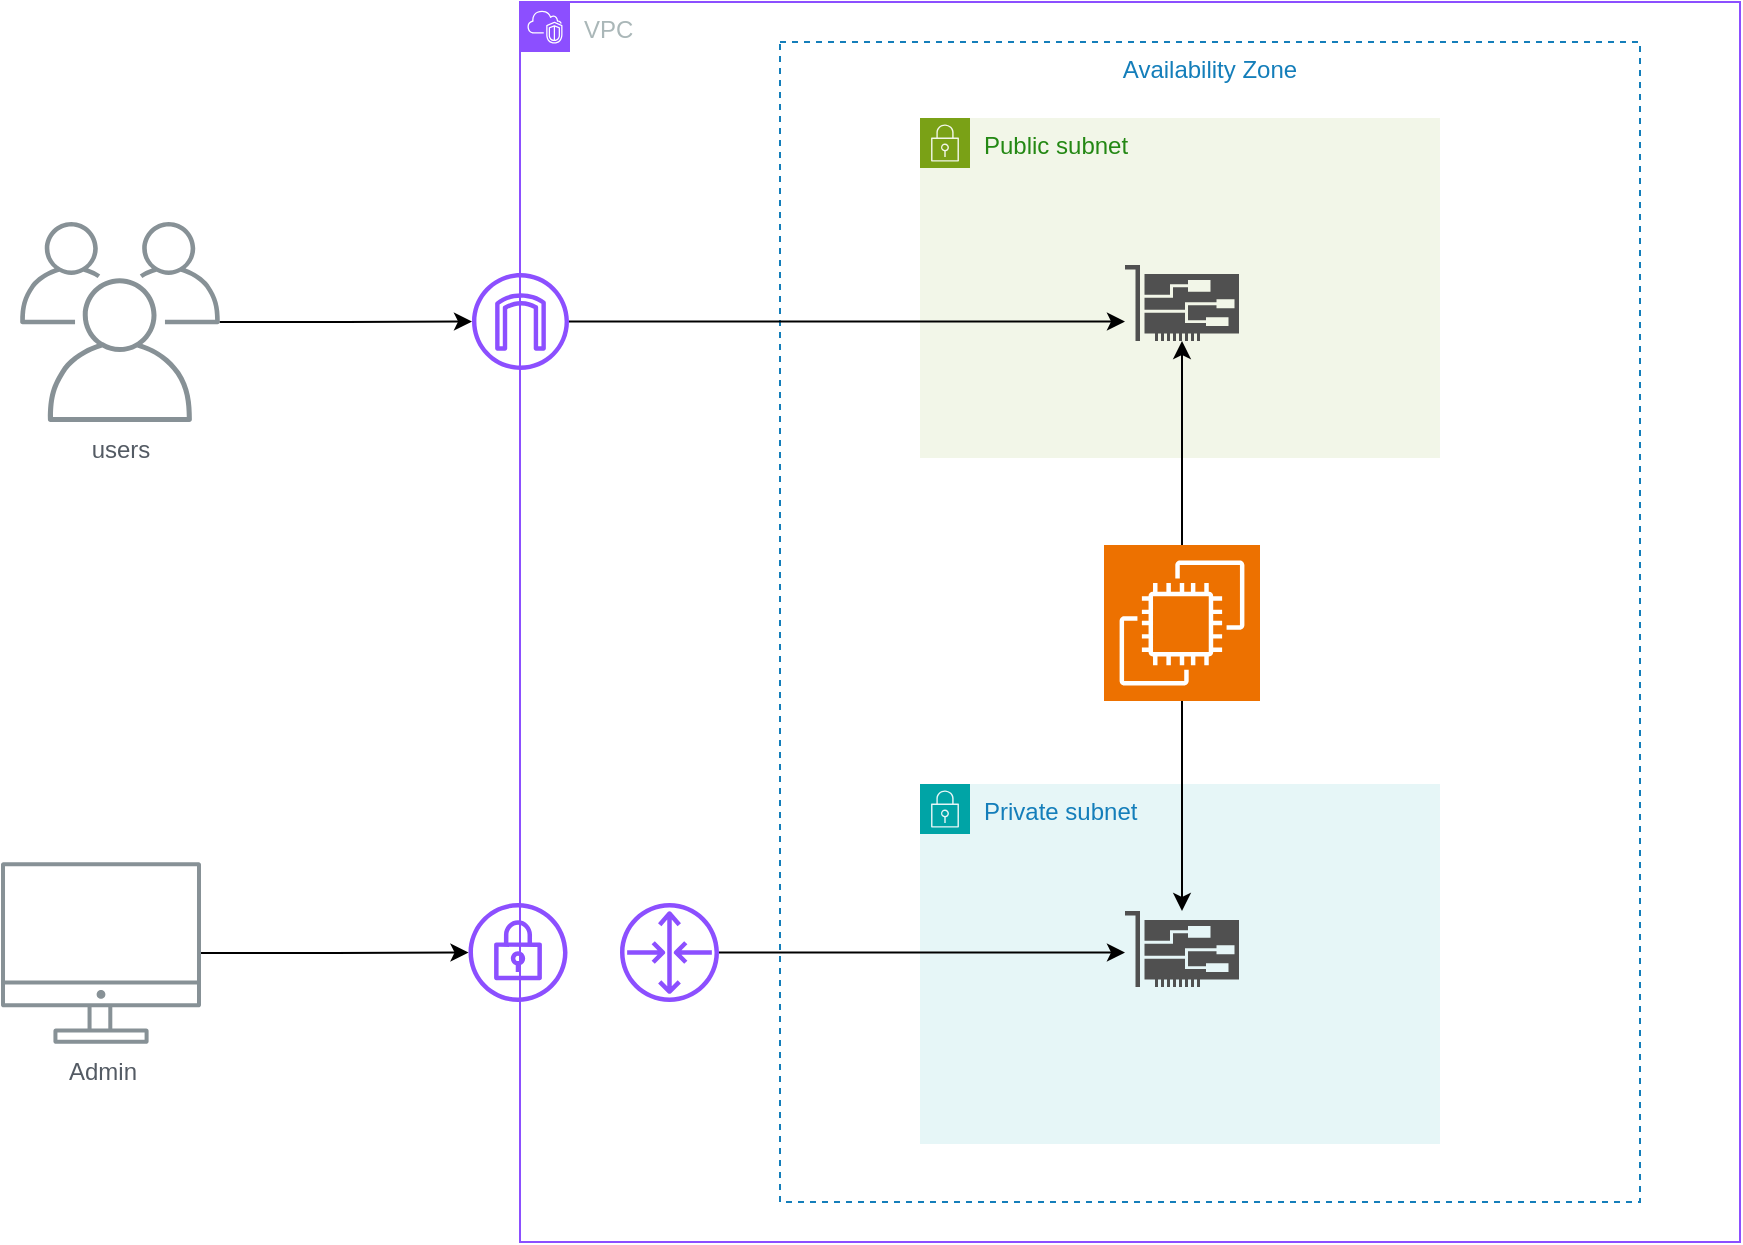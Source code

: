 <mxfile version="24.2.5" type="github">
  <diagram id="Ht1M8jgEwFfnCIfOTk4-" name="Page-1">
    <mxGraphModel dx="1434" dy="738" grid="1" gridSize="10" guides="1" tooltips="1" connect="1" arrows="1" fold="1" page="1" pageScale="1" pageWidth="1169" pageHeight="827" math="0" shadow="0">
      <root>
        <mxCell id="0" />
        <mxCell id="1" parent="0" />
        <mxCell id="4d0tAuQHzwckKJn9EPr0-5" value="VPC" style="points=[[0,0],[0.25,0],[0.5,0],[0.75,0],[1,0],[1,0.25],[1,0.5],[1,0.75],[1,1],[0.75,1],[0.5,1],[0.25,1],[0,1],[0,0.75],[0,0.5],[0,0.25]];outlineConnect=0;gradientColor=none;html=1;whiteSpace=wrap;fontSize=12;fontStyle=0;container=1;pointerEvents=0;collapsible=0;recursiveResize=0;shape=mxgraph.aws4.group;grIcon=mxgraph.aws4.group_vpc2;strokeColor=#8C4FFF;fillColor=none;verticalAlign=top;align=left;spacingLeft=30;fontColor=#AAB7B8;dashed=0;" vertex="1" parent="1">
          <mxGeometry x="420" y="50" width="610" height="620" as="geometry" />
        </mxCell>
        <mxCell id="4d0tAuQHzwckKJn9EPr0-8" value="Availability Zone" style="fillColor=none;strokeColor=#147EBA;dashed=1;verticalAlign=top;fontStyle=0;fontColor=#147EBA;whiteSpace=wrap;html=1;" vertex="1" parent="4d0tAuQHzwckKJn9EPr0-5">
          <mxGeometry x="130" y="20" width="430" height="580" as="geometry" />
        </mxCell>
        <mxCell id="4d0tAuQHzwckKJn9EPr0-2" value="" style="sketch=0;points=[[0,0,0],[0.25,0,0],[0.5,0,0],[0.75,0,0],[1,0,0],[0,1,0],[0.25,1,0],[0.5,1,0],[0.75,1,0],[1,1,0],[0,0.25,0],[0,0.5,0],[0,0.75,0],[1,0.25,0],[1,0.5,0],[1,0.75,0]];outlineConnect=0;fontColor=#232F3E;fillColor=#ED7100;strokeColor=#ffffff;dashed=0;verticalLabelPosition=bottom;verticalAlign=top;align=center;html=1;fontSize=12;fontStyle=0;aspect=fixed;shape=mxgraph.aws4.resourceIcon;resIcon=mxgraph.aws4.ec2;" vertex="1" parent="4d0tAuQHzwckKJn9EPr0-5">
          <mxGeometry x="292" y="271.5" width="78" height="78" as="geometry" />
        </mxCell>
        <mxCell id="4d0tAuQHzwckKJn9EPr0-6" value="Private subnet" style="points=[[0,0],[0.25,0],[0.5,0],[0.75,0],[1,0],[1,0.25],[1,0.5],[1,0.75],[1,1],[0.75,1],[0.5,1],[0.25,1],[0,1],[0,0.75],[0,0.5],[0,0.25]];outlineConnect=0;gradientColor=none;html=1;whiteSpace=wrap;fontSize=12;fontStyle=0;container=1;pointerEvents=0;collapsible=0;recursiveResize=0;shape=mxgraph.aws4.group;grIcon=mxgraph.aws4.group_security_group;grStroke=0;strokeColor=#00A4A6;fillColor=#E6F6F7;verticalAlign=top;align=left;spacingLeft=30;fontColor=#147EBA;dashed=0;" vertex="1" parent="4d0tAuQHzwckKJn9EPr0-5">
          <mxGeometry x="200" y="391" width="260" height="180" as="geometry" />
        </mxCell>
        <mxCell id="4d0tAuQHzwckKJn9EPr0-4" value="" style="sketch=0;pointerEvents=1;shadow=0;dashed=0;html=1;strokeColor=none;fillColor=#505050;labelPosition=center;verticalLabelPosition=bottom;verticalAlign=top;outlineConnect=0;align=center;shape=mxgraph.office.devices.nic;" vertex="1" parent="4d0tAuQHzwckKJn9EPr0-5">
          <mxGeometry x="302.5" y="454.5" width="57" height="38" as="geometry" />
        </mxCell>
        <mxCell id="4d0tAuQHzwckKJn9EPr0-7" value="Public subnet" style="points=[[0,0],[0.25,0],[0.5,0],[0.75,0],[1,0],[1,0.25],[1,0.5],[1,0.75],[1,1],[0.75,1],[0.5,1],[0.25,1],[0,1],[0,0.75],[0,0.5],[0,0.25]];outlineConnect=0;gradientColor=none;html=1;whiteSpace=wrap;fontSize=12;fontStyle=0;container=1;pointerEvents=0;collapsible=0;recursiveResize=0;shape=mxgraph.aws4.group;grIcon=mxgraph.aws4.group_security_group;grStroke=0;strokeColor=#7AA116;fillColor=#F2F6E8;verticalAlign=top;align=left;spacingLeft=30;fontColor=#248814;dashed=0;" vertex="1" parent="4d0tAuQHzwckKJn9EPr0-5">
          <mxGeometry x="200" y="58" width="260" height="170" as="geometry" />
        </mxCell>
        <mxCell id="4d0tAuQHzwckKJn9EPr0-3" value="" style="sketch=0;pointerEvents=1;shadow=0;dashed=0;html=1;strokeColor=none;fillColor=#505050;labelPosition=center;verticalLabelPosition=bottom;verticalAlign=top;outlineConnect=0;align=center;shape=mxgraph.office.devices.nic;" vertex="1" parent="4d0tAuQHzwckKJn9EPr0-5">
          <mxGeometry x="302.5" y="131.5" width="57" height="38" as="geometry" />
        </mxCell>
        <mxCell id="4d0tAuQHzwckKJn9EPr0-22" value="" style="edgeStyle=orthogonalEdgeStyle;rounded=0;orthogonalLoop=1;jettySize=auto;html=1;" edge="1" parent="4d0tAuQHzwckKJn9EPr0-5" source="4d0tAuQHzwckKJn9EPr0-2" target="4d0tAuQHzwckKJn9EPr0-3">
          <mxGeometry relative="1" as="geometry" />
        </mxCell>
        <mxCell id="4d0tAuQHzwckKJn9EPr0-23" value="" style="edgeStyle=orthogonalEdgeStyle;rounded=0;orthogonalLoop=1;jettySize=auto;html=1;" edge="1" parent="4d0tAuQHzwckKJn9EPr0-5" source="4d0tAuQHzwckKJn9EPr0-2" target="4d0tAuQHzwckKJn9EPr0-4">
          <mxGeometry relative="1" as="geometry" />
        </mxCell>
        <mxCell id="4d0tAuQHzwckKJn9EPr0-38" value="" style="edgeStyle=orthogonalEdgeStyle;rounded=0;orthogonalLoop=1;jettySize=auto;html=1;" edge="1" parent="4d0tAuQHzwckKJn9EPr0-5" source="4d0tAuQHzwckKJn9EPr0-26" target="4d0tAuQHzwckKJn9EPr0-3">
          <mxGeometry relative="1" as="geometry">
            <Array as="points">
              <mxPoint x="230" y="160" />
              <mxPoint x="230" y="160" />
            </Array>
          </mxGeometry>
        </mxCell>
        <mxCell id="4d0tAuQHzwckKJn9EPr0-26" value="" style="sketch=0;outlineConnect=0;fontColor=#232F3E;gradientColor=none;fillColor=#8C4FFF;strokeColor=none;dashed=0;verticalLabelPosition=bottom;verticalAlign=top;align=center;html=1;fontSize=12;fontStyle=0;aspect=fixed;pointerEvents=1;shape=mxgraph.aws4.internet_gateway;" vertex="1" parent="4d0tAuQHzwckKJn9EPr0-5">
          <mxGeometry x="-24" y="135.5" width="48.5" height="48.5" as="geometry" />
        </mxCell>
        <mxCell id="4d0tAuQHzwckKJn9EPr0-24" value="" style="sketch=0;outlineConnect=0;fontColor=#232F3E;gradientColor=none;fillColor=#8C4FFF;strokeColor=none;dashed=0;verticalLabelPosition=bottom;verticalAlign=top;align=center;html=1;fontSize=12;fontStyle=0;aspect=fixed;pointerEvents=1;shape=mxgraph.aws4.vpn_gateway;" vertex="1" parent="4d0tAuQHzwckKJn9EPr0-5">
          <mxGeometry x="-25.75" y="450.5" width="49.5" height="49.5" as="geometry" />
        </mxCell>
        <mxCell id="4d0tAuQHzwckKJn9EPr0-39" value="" style="edgeStyle=orthogonalEdgeStyle;rounded=0;orthogonalLoop=1;jettySize=auto;html=1;" edge="1" parent="4d0tAuQHzwckKJn9EPr0-5" source="4d0tAuQHzwckKJn9EPr0-37" target="4d0tAuQHzwckKJn9EPr0-4">
          <mxGeometry relative="1" as="geometry">
            <Array as="points">
              <mxPoint x="250" y="475" />
              <mxPoint x="250" y="475" />
            </Array>
          </mxGeometry>
        </mxCell>
        <mxCell id="4d0tAuQHzwckKJn9EPr0-37" value="" style="sketch=0;outlineConnect=0;fontColor=#232F3E;gradientColor=none;fillColor=#8C4FFF;strokeColor=none;dashed=0;verticalLabelPosition=bottom;verticalAlign=top;align=center;html=1;fontSize=12;fontStyle=0;aspect=fixed;pointerEvents=1;shape=mxgraph.aws4.router;" vertex="1" parent="4d0tAuQHzwckKJn9EPr0-5">
          <mxGeometry x="50" y="450.5" width="49.5" height="49.5" as="geometry" />
        </mxCell>
        <mxCell id="4d0tAuQHzwckKJn9EPr0-9" value="users" style="sketch=0;outlineConnect=0;gradientColor=none;fontColor=#545B64;strokeColor=none;fillColor=#879196;dashed=0;verticalLabelPosition=bottom;verticalAlign=top;align=center;html=1;fontSize=12;fontStyle=0;aspect=fixed;shape=mxgraph.aws4.illustration_users;pointerEvents=1" vertex="1" parent="1">
          <mxGeometry x="170" y="160" width="100" height="100" as="geometry" />
        </mxCell>
        <mxCell id="4d0tAuQHzwckKJn9EPr0-12" value="Admin" style="sketch=0;outlineConnect=0;gradientColor=none;fontColor=#545B64;strokeColor=none;fillColor=#879196;dashed=0;verticalLabelPosition=bottom;verticalAlign=top;align=center;html=1;fontSize=12;fontStyle=0;aspect=fixed;shape=mxgraph.aws4.illustration_desktop;pointerEvents=1" vertex="1" parent="1">
          <mxGeometry x="160.5" y="480" width="100" height="91" as="geometry" />
        </mxCell>
        <mxCell id="4d0tAuQHzwckKJn9EPr0-25" value="" style="edgeStyle=orthogonalEdgeStyle;rounded=0;orthogonalLoop=1;jettySize=auto;html=1;" edge="1" parent="1" source="4d0tAuQHzwckKJn9EPr0-12" target="4d0tAuQHzwckKJn9EPr0-24">
          <mxGeometry relative="1" as="geometry">
            <mxPoint x="261" y="514" as="sourcePoint" />
            <mxPoint x="723" y="514" as="targetPoint" />
            <Array as="points" />
          </mxGeometry>
        </mxCell>
        <mxCell id="4d0tAuQHzwckKJn9EPr0-27" value="" style="edgeStyle=orthogonalEdgeStyle;rounded=0;orthogonalLoop=1;jettySize=auto;html=1;" edge="1" parent="1" source="4d0tAuQHzwckKJn9EPr0-9" target="4d0tAuQHzwckKJn9EPr0-26">
          <mxGeometry relative="1" as="geometry">
            <mxPoint x="690" y="251" as="sourcePoint" />
            <mxPoint x="1143" y="251" as="targetPoint" />
            <Array as="points" />
          </mxGeometry>
        </mxCell>
      </root>
    </mxGraphModel>
  </diagram>
</mxfile>
